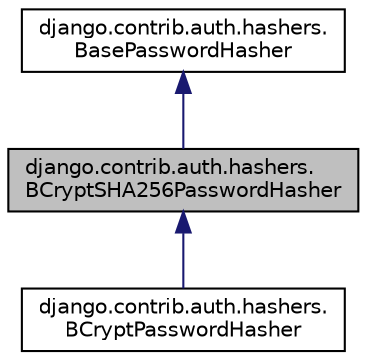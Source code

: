 digraph "django.contrib.auth.hashers.BCryptSHA256PasswordHasher"
{
 // LATEX_PDF_SIZE
  edge [fontname="Helvetica",fontsize="10",labelfontname="Helvetica",labelfontsize="10"];
  node [fontname="Helvetica",fontsize="10",shape=record];
  Node1 [label="django.contrib.auth.hashers.\lBCryptSHA256PasswordHasher",height=0.2,width=0.4,color="black", fillcolor="grey75", style="filled", fontcolor="black",tooltip=" "];
  Node2 -> Node1 [dir="back",color="midnightblue",fontsize="10",style="solid"];
  Node2 [label="django.contrib.auth.hashers.\lBasePasswordHasher",height=0.2,width=0.4,color="black", fillcolor="white", style="filled",URL="$classdjango_1_1contrib_1_1auth_1_1hashers_1_1_base_password_hasher.html",tooltip=" "];
  Node1 -> Node3 [dir="back",color="midnightblue",fontsize="10",style="solid"];
  Node3 [label="django.contrib.auth.hashers.\lBCryptPasswordHasher",height=0.2,width=0.4,color="black", fillcolor="white", style="filled",URL="$classdjango_1_1contrib_1_1auth_1_1hashers_1_1_b_crypt_password_hasher.html",tooltip=" "];
}
